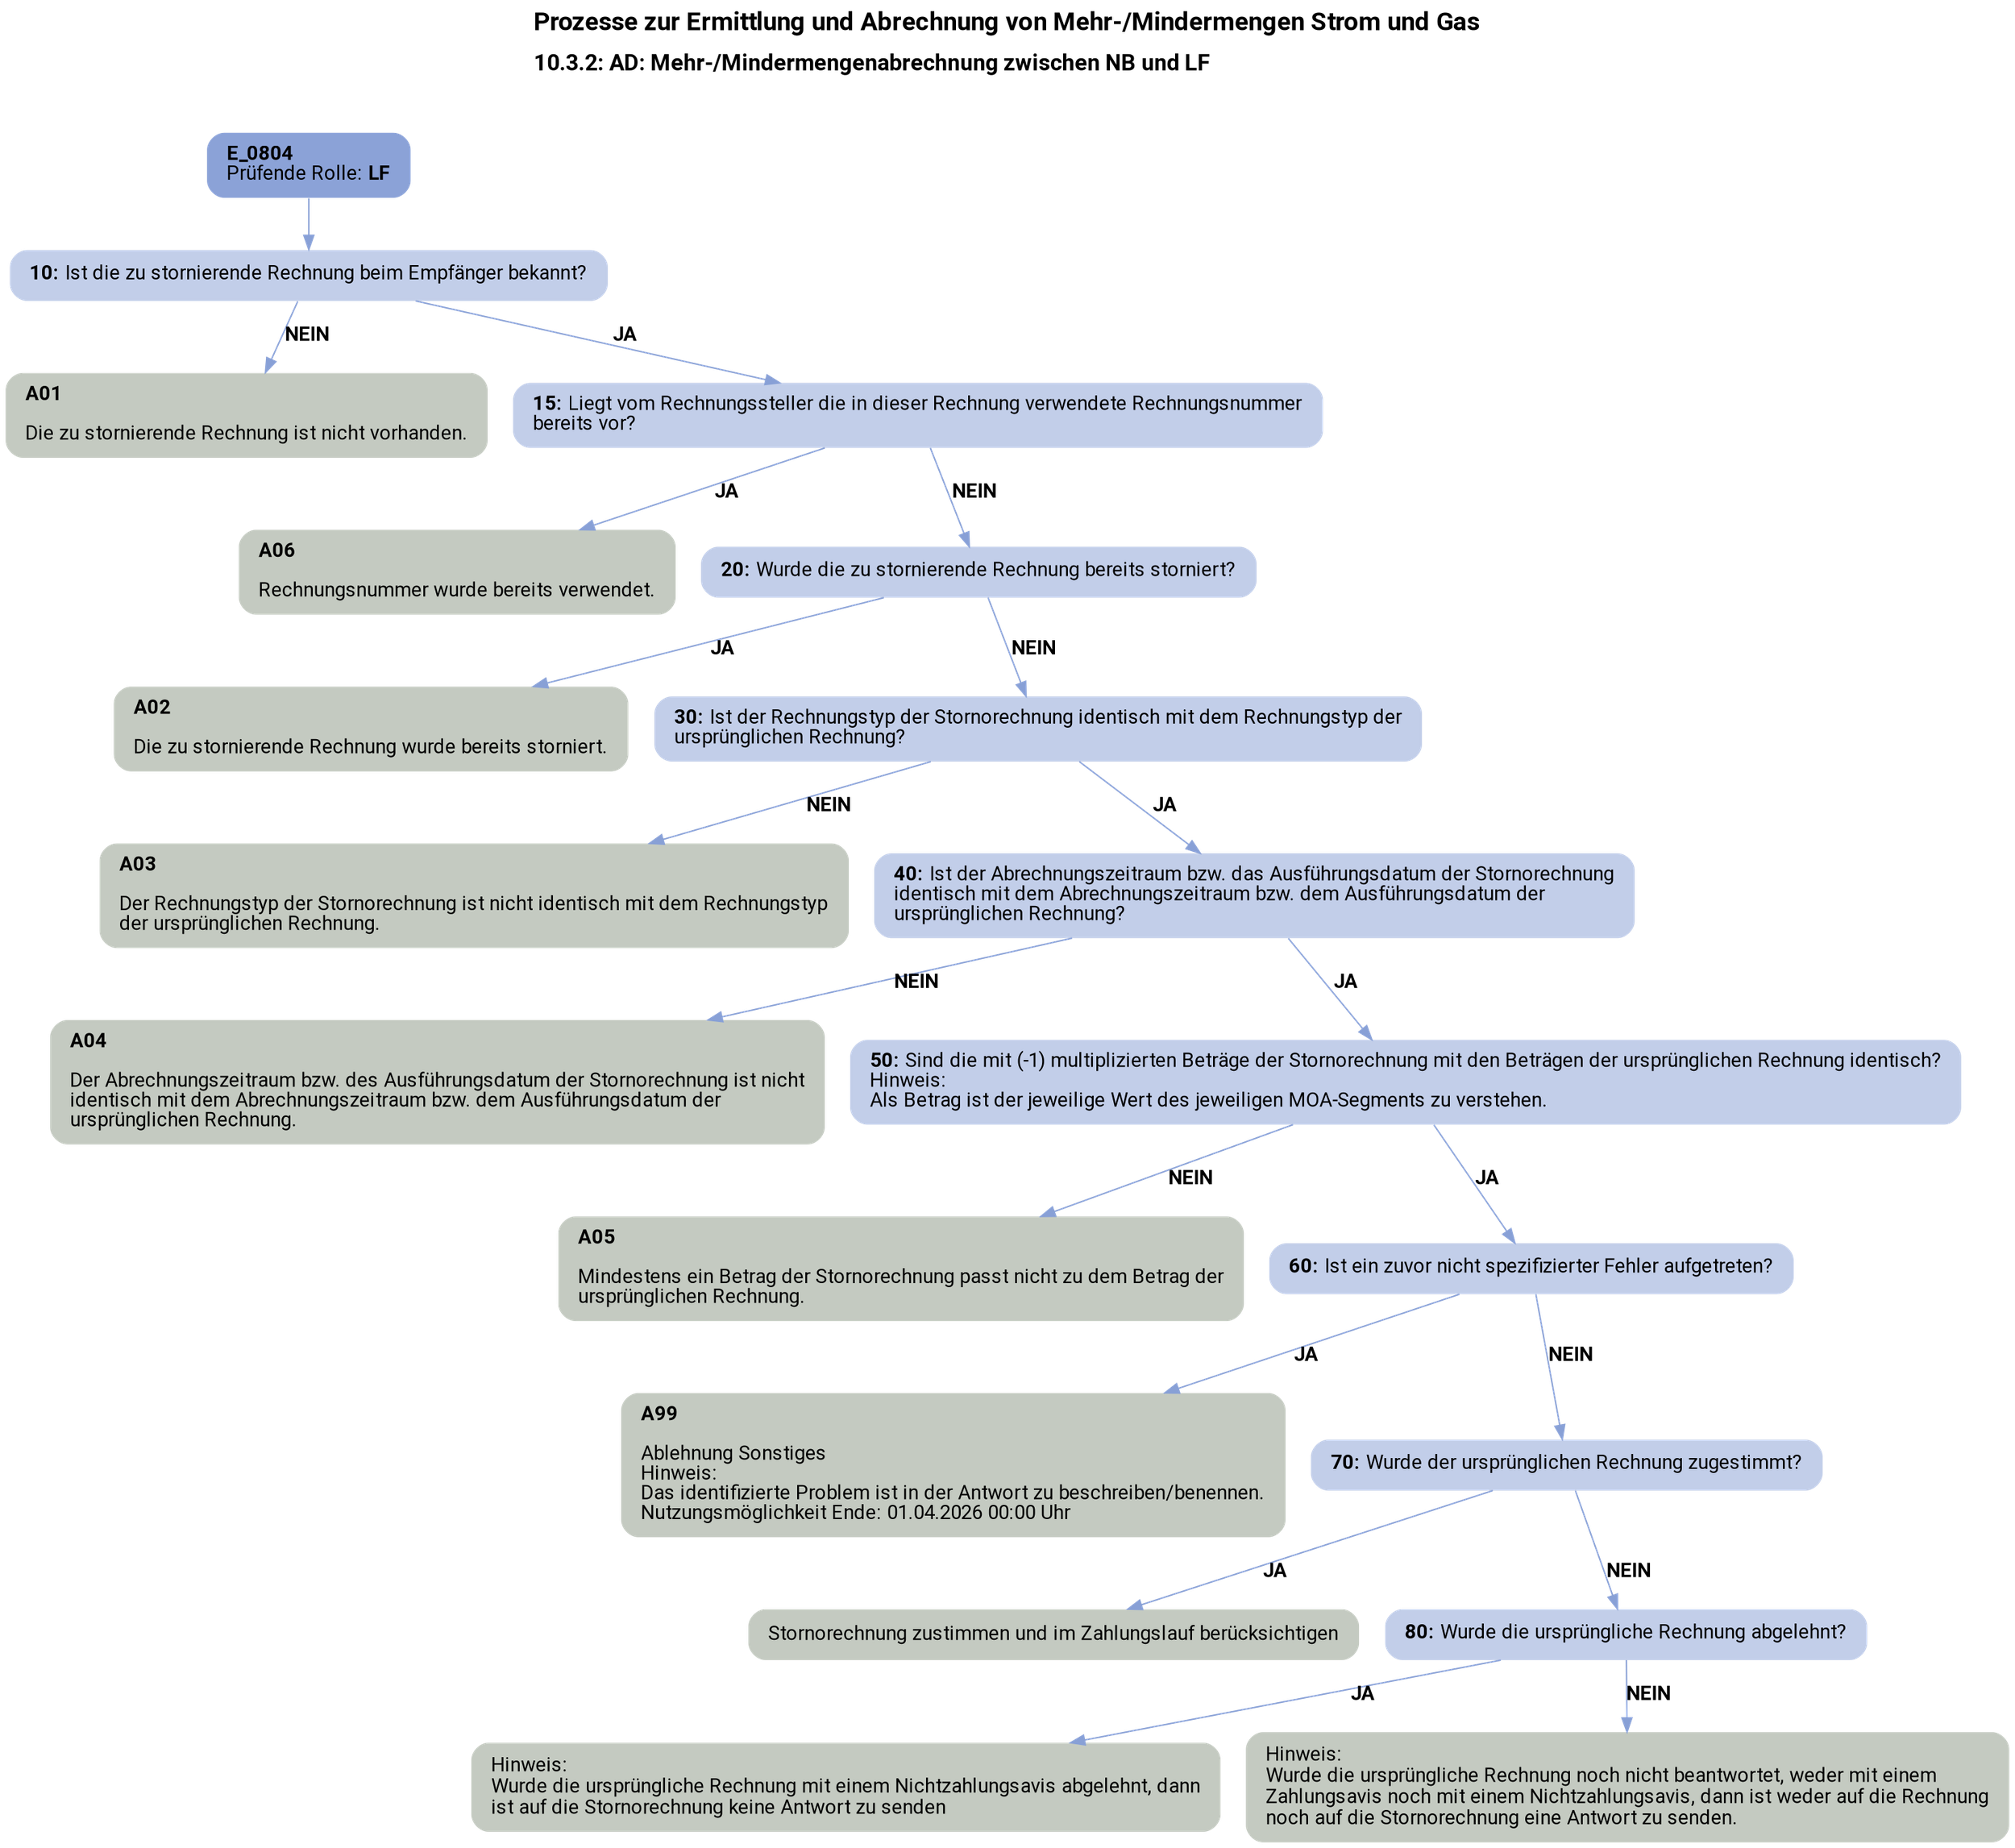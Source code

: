 digraph D {
    labelloc="t";
    label=<<B><FONT POINT-SIZE="18">Prozesse zur Ermittlung und Abrechnung von Mehr-/Mindermengen Strom und Gas</FONT></B><BR align="left"/><BR/><B><FONT POINT-SIZE="16">10.3.2: AD: Mehr-/Mindermengenabrechnung zwischen NB und LF</FONT></B><BR align="left"/><BR/><BR/><BR/>>;
    ratio="compress";
    concentrate=true;
    pack=true;
    rankdir=TB;
    packmode="array";
    size="20,20";
    fontsize=12;
    "Start" [margin="0.2,0.12", shape=box, style="filled,rounded", penwidth=0.0, fillcolor="#8ba2d7", label=<<B>E_0804</B><BR align="left"/><FONT>Prüfende Rolle: <B>LF</B></FONT><BR align="center"/>>, fontname="Roboto, sans-serif"];
    "10" [margin="0.2,0.12", shape=box, style="filled,rounded", penwidth=0.0, fillcolor="#c2cee9", label=<<B>10: </B>Ist die zu stornierende Rechnung beim Empfänger bekannt?<BR align="left"/>>, fontname="Roboto, sans-serif"];
    "A01" [margin="0.2,0.12", shape=box, style="filled,rounded", penwidth=0.0, fillcolor="#c4cac1", label=<<B>A01</B><BR align="left"/><BR align="left"/><FONT>Die zu stornierende Rechnung ist nicht vorhanden.<BR align="left"/></FONT>>, fontname="Roboto, sans-serif"];
    "15" [margin="0.2,0.12", shape=box, style="filled,rounded", penwidth=0.0, fillcolor="#c2cee9", label=<<B>15: </B>Liegt vom Rechnungssteller die in dieser Rechnung verwendete Rechnungsnummer<BR align="left"/>bereits vor?<BR align="left"/>>, fontname="Roboto, sans-serif"];
    "A06" [margin="0.2,0.12", shape=box, style="filled,rounded", penwidth=0.0, fillcolor="#c4cac1", label=<<B>A06</B><BR align="left"/><BR align="left"/><FONT>Rechnungsnummer wurde bereits verwendet.<BR align="left"/></FONT>>, fontname="Roboto, sans-serif"];
    "20" [margin="0.2,0.12", shape=box, style="filled,rounded", penwidth=0.0, fillcolor="#c2cee9", label=<<B>20: </B>Wurde die zu stornierende Rechnung bereits storniert?<BR align="left"/>>, fontname="Roboto, sans-serif"];
    "A02" [margin="0.2,0.12", shape=box, style="filled,rounded", penwidth=0.0, fillcolor="#c4cac1", label=<<B>A02</B><BR align="left"/><BR align="left"/><FONT>Die zu stornierende Rechnung wurde bereits storniert.<BR align="left"/></FONT>>, fontname="Roboto, sans-serif"];
    "30" [margin="0.2,0.12", shape=box, style="filled,rounded", penwidth=0.0, fillcolor="#c2cee9", label=<<B>30: </B>Ist der Rechnungstyp der Stornorechnung identisch mit dem Rechnungstyp der<BR align="left"/>ursprünglichen Rechnung?<BR align="left"/>>, fontname="Roboto, sans-serif"];
    "A03" [margin="0.2,0.12", shape=box, style="filled,rounded", penwidth=0.0, fillcolor="#c4cac1", label=<<B>A03</B><BR align="left"/><BR align="left"/><FONT>Der Rechnungstyp der Stornorechnung ist nicht identisch mit dem Rechnungstyp<BR align="left"/>der ursprünglichen Rechnung.<BR align="left"/></FONT>>, fontname="Roboto, sans-serif"];
    "40" [margin="0.2,0.12", shape=box, style="filled,rounded", penwidth=0.0, fillcolor="#c2cee9", label=<<B>40: </B>Ist der Abrechnungszeitraum bzw. das Ausführungsdatum der Stornorechnung<BR align="left"/>identisch mit dem Abrechnungszeitraum bzw. dem Ausführungsdatum der<BR align="left"/>ursprünglichen Rechnung?<BR align="left"/>>, fontname="Roboto, sans-serif"];
    "A04" [margin="0.2,0.12", shape=box, style="filled,rounded", penwidth=0.0, fillcolor="#c4cac1", label=<<B>A04</B><BR align="left"/><BR align="left"/><FONT>Der Abrechnungszeitraum bzw. des Ausführungsdatum der Stornorechnung ist nicht<BR align="left"/>identisch mit dem Abrechnungszeitraum bzw. dem Ausführungsdatum der<BR align="left"/>ursprünglichen Rechnung.<BR align="left"/></FONT>>, fontname="Roboto, sans-serif"];
    "50" [margin="0.2,0.12", shape=box, style="filled,rounded", penwidth=0.0, fillcolor="#c2cee9", label=<<B>50: </B>Sind die mit (-1) multiplizierten Beträge der Stornorechnung mit den Beträgen der ursprünglichen Rechnung identisch?<BR align="left"/>Hinweis:<BR align="left"/>Als Betrag ist der jeweilige Wert des jeweiligen MOA-Segments zu verstehen.<BR align="left"/>>, fontname="Roboto, sans-serif"];
    "A05" [margin="0.2,0.12", shape=box, style="filled,rounded", penwidth=0.0, fillcolor="#c4cac1", label=<<B>A05</B><BR align="left"/><BR align="left"/><FONT>Mindestens ein Betrag der Stornorechnung passt nicht zu dem Betrag der<BR align="left"/>ursprünglichen Rechnung.<BR align="left"/></FONT>>, fontname="Roboto, sans-serif"];
    "60" [margin="0.2,0.12", shape=box, style="filled,rounded", penwidth=0.0, fillcolor="#c2cee9", label=<<B>60: </B>Ist ein zuvor nicht spezifizierter Fehler aufgetreten?<BR align="left"/>>, fontname="Roboto, sans-serif"];
    "A99" [margin="0.2,0.12", shape=box, style="filled,rounded", penwidth=0.0, fillcolor="#c4cac1", label=<<B>A99</B><BR align="left"/><BR align="left"/><FONT>Ablehnung Sonstiges<BR align="left"/>Hinweis:<BR align="left"/>Das identifizierte Problem ist in der Antwort zu beschreiben/benennen.<BR align="left"/>Nutzungsmöglichkeit Ende: 01.04.2026 00:00 Uhr<BR align="left"/></FONT>>, fontname="Roboto, sans-serif"];
    "70" [margin="0.2,0.12", shape=box, style="filled,rounded", penwidth=0.0, fillcolor="#c2cee9", label=<<B>70: </B>Wurde der ursprünglichen Rechnung zugestimmt?<BR align="left"/>>, fontname="Roboto, sans-serif"];
    "Stornorechnung zustimmen und im Zahlungslauf berücksichtigen" [margin="0.2,0.12", shape=box, style="filled,rounded", penwidth=0.0, fillcolor="#c4cac1", label=<<FONT>Stornorechnung zustimmen und im Zahlungslauf berücksichtigen<BR align="left"/></FONT>>, fontname="Roboto, sans-serif"];
    "80" [margin="0.2,0.12", shape=box, style="filled,rounded", penwidth=0.0, fillcolor="#c2cee9", label=<<B>80: </B>Wurde die ursprüngliche Rechnung abgelehnt?<BR align="left"/>>, fontname="Roboto, sans-serif"];
    "Hinweis: 
Wurde die ursprüngliche Rechnung mit einem Nichtzahlungsavis abgelehnt, dann ist auf die Stornorechnung keine Antwort zu senden" [margin="0.2,0.12", shape=box, style="filled,rounded", penwidth=0.0, fillcolor="#c4cac1", label=<<FONT>Hinweis:<BR align="left"/>Wurde die ursprüngliche Rechnung mit einem Nichtzahlungsavis abgelehnt, dann<BR align="left"/>ist auf die Stornorechnung keine Antwort zu senden<BR align="left"/></FONT>>, fontname="Roboto, sans-serif"];
    "Hinweis: 
Wurde die ursprüngliche Rechnung noch nicht beantwortet, weder mit einem Zahlungsavis noch mit einem Nichtzahlungsavis, dann ist weder auf die Rechnung noch auf die Stornorechnung eine Antwort zu senden." [margin="0.2,0.12", shape=box, style="filled,rounded", penwidth=0.0, fillcolor="#c4cac1", label=<<FONT>Hinweis:<BR align="left"/>Wurde die ursprüngliche Rechnung noch nicht beantwortet, weder mit einem<BR align="left"/>Zahlungsavis noch mit einem Nichtzahlungsavis, dann ist weder auf die Rechnung<BR align="left"/>noch auf die Stornorechnung eine Antwort zu senden.<BR align="left"/></FONT>>, fontname="Roboto, sans-serif"];

    "Start" -> "10" [color="#88a0d6"];
    "10" -> "A01" [label=<<B>NEIN</B>>, color="#88a0d6", fontname="Roboto, sans-serif"];
    "10" -> "15" [label=<<B>JA</B>>, color="#88a0d6", fontname="Roboto, sans-serif"];
    "15" -> "A06" [label=<<B>JA</B>>, color="#88a0d6", fontname="Roboto, sans-serif"];
    "15" -> "20" [label=<<B>NEIN</B>>, color="#88a0d6", fontname="Roboto, sans-serif"];
    "20" -> "A02" [label=<<B>JA</B>>, color="#88a0d6", fontname="Roboto, sans-serif"];
    "20" -> "30" [label=<<B>NEIN</B>>, color="#88a0d6", fontname="Roboto, sans-serif"];
    "30" -> "A03" [label=<<B>NEIN</B>>, color="#88a0d6", fontname="Roboto, sans-serif"];
    "30" -> "40" [label=<<B>JA</B>>, color="#88a0d6", fontname="Roboto, sans-serif"];
    "40" -> "A04" [label=<<B>NEIN</B>>, color="#88a0d6", fontname="Roboto, sans-serif"];
    "40" -> "50" [label=<<B>JA</B>>, color="#88a0d6", fontname="Roboto, sans-serif"];
    "50" -> "A05" [label=<<B>NEIN</B>>, color="#88a0d6", fontname="Roboto, sans-serif"];
    "50" -> "60" [label=<<B>JA</B>>, color="#88a0d6", fontname="Roboto, sans-serif"];
    "60" -> "A99" [label=<<B>JA</B>>, color="#88a0d6", fontname="Roboto, sans-serif"];
    "60" -> "70" [label=<<B>NEIN</B>>, color="#88a0d6", fontname="Roboto, sans-serif"];
    "70" -> "Stornorechnung zustimmen und im Zahlungslauf berücksichtigen" [label=<<B>JA</B>>, color="#88a0d6", fontname="Roboto, sans-serif"];
    "70" -> "80" [label=<<B>NEIN</B>>, color="#88a0d6", fontname="Roboto, sans-serif"];
    "80" -> "Hinweis: 
Wurde die ursprüngliche Rechnung mit einem Nichtzahlungsavis abgelehnt, dann ist auf die Stornorechnung keine Antwort zu senden" [label=<<B>JA</B>>, color="#88a0d6", fontname="Roboto, sans-serif"];
    "80" -> "Hinweis: 
Wurde die ursprüngliche Rechnung noch nicht beantwortet, weder mit einem Zahlungsavis noch mit einem Nichtzahlungsavis, dann ist weder auf die Rechnung noch auf die Stornorechnung eine Antwort zu senden." [label=<<B>NEIN</B>>, color="#88a0d6", fontname="Roboto, sans-serif"];

    bgcolor="transparent";
fontname="Roboto, sans-serif";
}